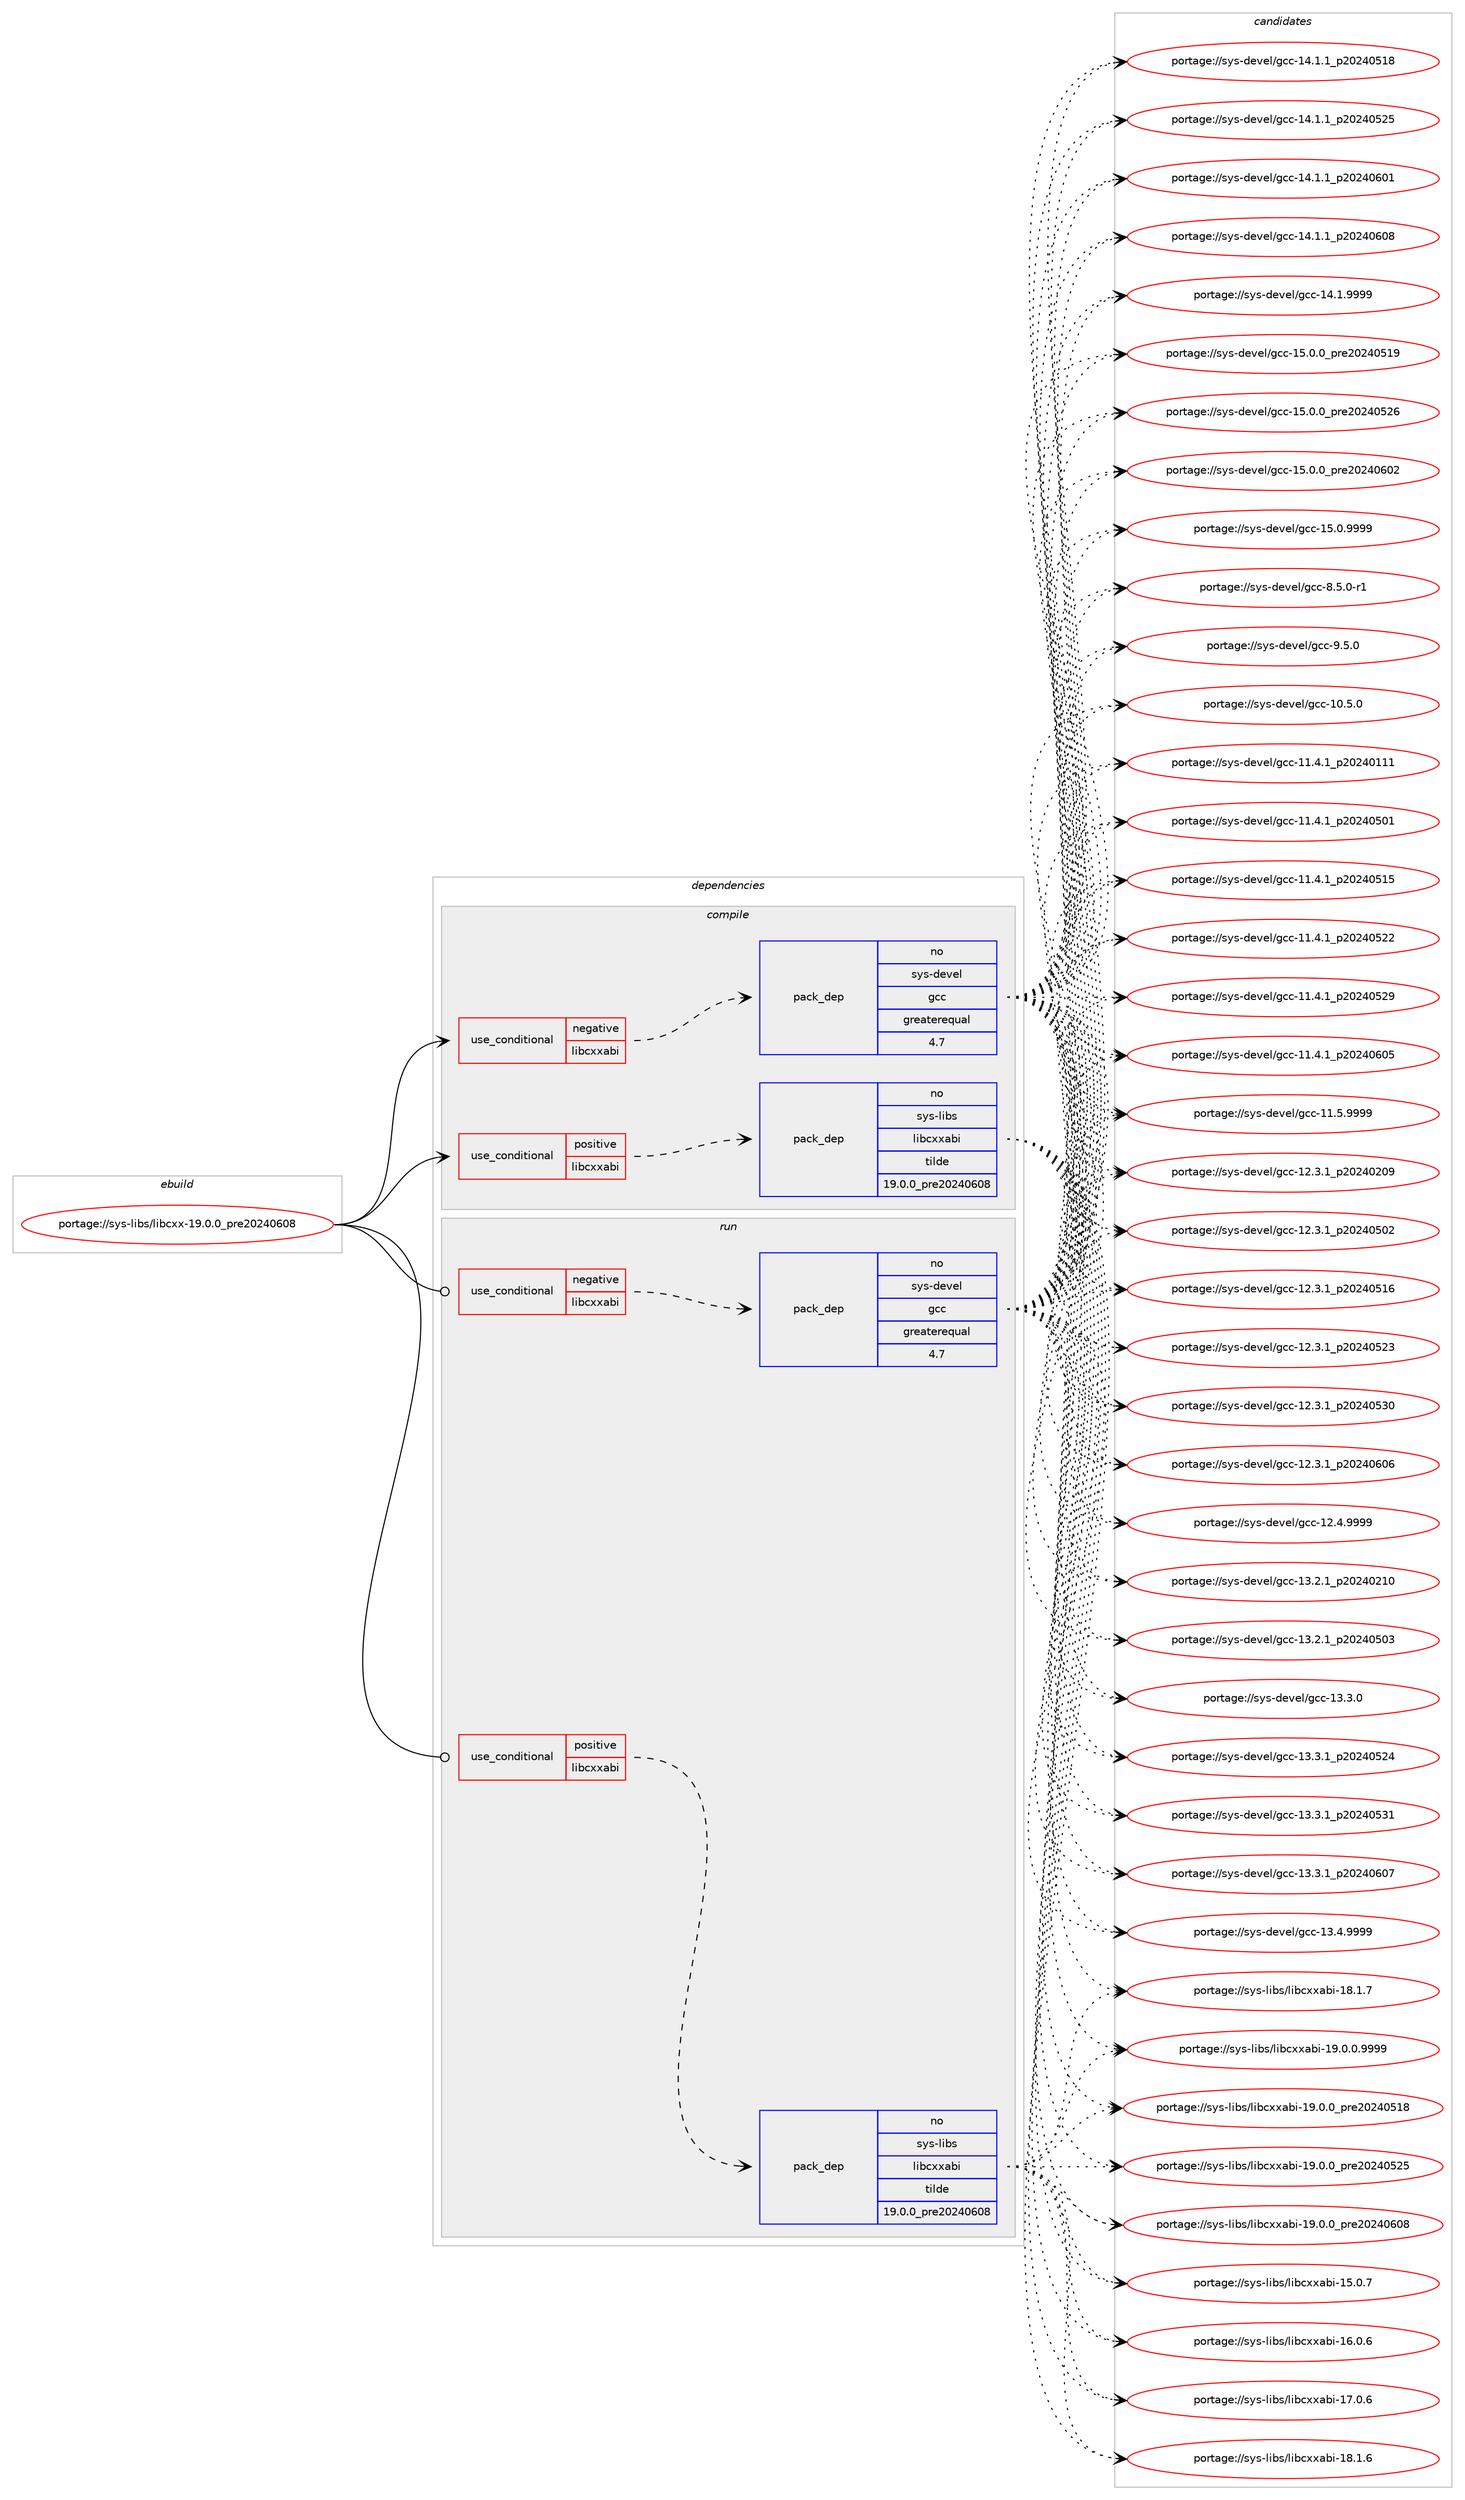 digraph prolog {

# *************
# Graph options
# *************

newrank=true;
concentrate=true;
compound=true;
graph [rankdir=LR,fontname=Helvetica,fontsize=10,ranksep=1.5];#, ranksep=2.5, nodesep=0.2];
edge  [arrowhead=vee];
node  [fontname=Helvetica,fontsize=10];

# **********
# The ebuild
# **********

subgraph cluster_leftcol {
color=gray;
rank=same;
label=<<i>ebuild</i>>;
id [label="portage://sys-libs/libcxx-19.0.0_pre20240608", color=red, width=4, href="../sys-libs/libcxx-19.0.0_pre20240608.svg"];
}

# ****************
# The dependencies
# ****************

subgraph cluster_midcol {
color=gray;
label=<<i>dependencies</i>>;
subgraph cluster_compile {
fillcolor="#eeeeee";
style=filled;
label=<<i>compile</i>>;
subgraph cond1071 {
dependency2503 [label=<<TABLE BORDER="0" CELLBORDER="1" CELLSPACING="0" CELLPADDING="4"><TR><TD ROWSPAN="3" CELLPADDING="10">use_conditional</TD></TR><TR><TD>negative</TD></TR><TR><TD>libcxxabi</TD></TR></TABLE>>, shape=none, color=red];
subgraph pack1409 {
dependency2504 [label=<<TABLE BORDER="0" CELLBORDER="1" CELLSPACING="0" CELLPADDING="4" WIDTH="220"><TR><TD ROWSPAN="6" CELLPADDING="30">pack_dep</TD></TR><TR><TD WIDTH="110">no</TD></TR><TR><TD>sys-devel</TD></TR><TR><TD>gcc</TD></TR><TR><TD>greaterequal</TD></TR><TR><TD>4.7</TD></TR></TABLE>>, shape=none, color=blue];
}
dependency2503:e -> dependency2504:w [weight=20,style="dashed",arrowhead="vee"];
}
id:e -> dependency2503:w [weight=20,style="solid",arrowhead="vee"];
subgraph cond1072 {
dependency2505 [label=<<TABLE BORDER="0" CELLBORDER="1" CELLSPACING="0" CELLPADDING="4"><TR><TD ROWSPAN="3" CELLPADDING="10">use_conditional</TD></TR><TR><TD>positive</TD></TR><TR><TD>libcxxabi</TD></TR></TABLE>>, shape=none, color=red];
subgraph pack1410 {
dependency2506 [label=<<TABLE BORDER="0" CELLBORDER="1" CELLSPACING="0" CELLPADDING="4" WIDTH="220"><TR><TD ROWSPAN="6" CELLPADDING="30">pack_dep</TD></TR><TR><TD WIDTH="110">no</TD></TR><TR><TD>sys-libs</TD></TR><TR><TD>libcxxabi</TD></TR><TR><TD>tilde</TD></TR><TR><TD>19.0.0_pre20240608</TD></TR></TABLE>>, shape=none, color=blue];
}
dependency2505:e -> dependency2506:w [weight=20,style="dashed",arrowhead="vee"];
}
id:e -> dependency2505:w [weight=20,style="solid",arrowhead="vee"];
# *** BEGIN UNKNOWN DEPENDENCY TYPE (TODO) ***
# id -> package_dependency(portage://sys-libs/libcxx-19.0.0_pre20240608,install,no,sys-devel,llvm,none,[,,],[slot(19)],[])
# *** END UNKNOWN DEPENDENCY TYPE (TODO) ***

}
subgraph cluster_compileandrun {
fillcolor="#eeeeee";
style=filled;
label=<<i>compile and run</i>>;
}
subgraph cluster_run {
fillcolor="#eeeeee";
style=filled;
label=<<i>run</i>>;
subgraph cond1073 {
dependency2507 [label=<<TABLE BORDER="0" CELLBORDER="1" CELLSPACING="0" CELLPADDING="4"><TR><TD ROWSPAN="3" CELLPADDING="10">use_conditional</TD></TR><TR><TD>negative</TD></TR><TR><TD>libcxxabi</TD></TR></TABLE>>, shape=none, color=red];
subgraph pack1411 {
dependency2508 [label=<<TABLE BORDER="0" CELLBORDER="1" CELLSPACING="0" CELLPADDING="4" WIDTH="220"><TR><TD ROWSPAN="6" CELLPADDING="30">pack_dep</TD></TR><TR><TD WIDTH="110">no</TD></TR><TR><TD>sys-devel</TD></TR><TR><TD>gcc</TD></TR><TR><TD>greaterequal</TD></TR><TR><TD>4.7</TD></TR></TABLE>>, shape=none, color=blue];
}
dependency2507:e -> dependency2508:w [weight=20,style="dashed",arrowhead="vee"];
}
id:e -> dependency2507:w [weight=20,style="solid",arrowhead="odot"];
subgraph cond1074 {
dependency2509 [label=<<TABLE BORDER="0" CELLBORDER="1" CELLSPACING="0" CELLPADDING="4"><TR><TD ROWSPAN="3" CELLPADDING="10">use_conditional</TD></TR><TR><TD>positive</TD></TR><TR><TD>libcxxabi</TD></TR></TABLE>>, shape=none, color=red];
subgraph pack1412 {
dependency2510 [label=<<TABLE BORDER="0" CELLBORDER="1" CELLSPACING="0" CELLPADDING="4" WIDTH="220"><TR><TD ROWSPAN="6" CELLPADDING="30">pack_dep</TD></TR><TR><TD WIDTH="110">no</TD></TR><TR><TD>sys-libs</TD></TR><TR><TD>libcxxabi</TD></TR><TR><TD>tilde</TD></TR><TR><TD>19.0.0_pre20240608</TD></TR></TABLE>>, shape=none, color=blue];
}
dependency2509:e -> dependency2510:w [weight=20,style="dashed",arrowhead="vee"];
}
id:e -> dependency2509:w [weight=20,style="solid",arrowhead="odot"];
}
}

# **************
# The candidates
# **************

subgraph cluster_choices {
rank=same;
color=gray;
label=<<i>candidates</i>>;

subgraph choice1409 {
color=black;
nodesep=1;
choice1151211154510010111810110847103999945494846534648 [label="portage://sys-devel/gcc-10.5.0", color=red, width=4,href="../sys-devel/gcc-10.5.0.svg"];
choice1151211154510010111810110847103999945494946524649951125048505248494949 [label="portage://sys-devel/gcc-11.4.1_p20240111", color=red, width=4,href="../sys-devel/gcc-11.4.1_p20240111.svg"];
choice1151211154510010111810110847103999945494946524649951125048505248534849 [label="portage://sys-devel/gcc-11.4.1_p20240501", color=red, width=4,href="../sys-devel/gcc-11.4.1_p20240501.svg"];
choice1151211154510010111810110847103999945494946524649951125048505248534953 [label="portage://sys-devel/gcc-11.4.1_p20240515", color=red, width=4,href="../sys-devel/gcc-11.4.1_p20240515.svg"];
choice1151211154510010111810110847103999945494946524649951125048505248535050 [label="portage://sys-devel/gcc-11.4.1_p20240522", color=red, width=4,href="../sys-devel/gcc-11.4.1_p20240522.svg"];
choice1151211154510010111810110847103999945494946524649951125048505248535057 [label="portage://sys-devel/gcc-11.4.1_p20240529", color=red, width=4,href="../sys-devel/gcc-11.4.1_p20240529.svg"];
choice1151211154510010111810110847103999945494946524649951125048505248544853 [label="portage://sys-devel/gcc-11.4.1_p20240605", color=red, width=4,href="../sys-devel/gcc-11.4.1_p20240605.svg"];
choice1151211154510010111810110847103999945494946534657575757 [label="portage://sys-devel/gcc-11.5.9999", color=red, width=4,href="../sys-devel/gcc-11.5.9999.svg"];
choice1151211154510010111810110847103999945495046514649951125048505248504857 [label="portage://sys-devel/gcc-12.3.1_p20240209", color=red, width=4,href="../sys-devel/gcc-12.3.1_p20240209.svg"];
choice1151211154510010111810110847103999945495046514649951125048505248534850 [label="portage://sys-devel/gcc-12.3.1_p20240502", color=red, width=4,href="../sys-devel/gcc-12.3.1_p20240502.svg"];
choice1151211154510010111810110847103999945495046514649951125048505248534954 [label="portage://sys-devel/gcc-12.3.1_p20240516", color=red, width=4,href="../sys-devel/gcc-12.3.1_p20240516.svg"];
choice1151211154510010111810110847103999945495046514649951125048505248535051 [label="portage://sys-devel/gcc-12.3.1_p20240523", color=red, width=4,href="../sys-devel/gcc-12.3.1_p20240523.svg"];
choice1151211154510010111810110847103999945495046514649951125048505248535148 [label="portage://sys-devel/gcc-12.3.1_p20240530", color=red, width=4,href="../sys-devel/gcc-12.3.1_p20240530.svg"];
choice1151211154510010111810110847103999945495046514649951125048505248544854 [label="portage://sys-devel/gcc-12.3.1_p20240606", color=red, width=4,href="../sys-devel/gcc-12.3.1_p20240606.svg"];
choice1151211154510010111810110847103999945495046524657575757 [label="portage://sys-devel/gcc-12.4.9999", color=red, width=4,href="../sys-devel/gcc-12.4.9999.svg"];
choice1151211154510010111810110847103999945495146504649951125048505248504948 [label="portage://sys-devel/gcc-13.2.1_p20240210", color=red, width=4,href="../sys-devel/gcc-13.2.1_p20240210.svg"];
choice1151211154510010111810110847103999945495146504649951125048505248534851 [label="portage://sys-devel/gcc-13.2.1_p20240503", color=red, width=4,href="../sys-devel/gcc-13.2.1_p20240503.svg"];
choice1151211154510010111810110847103999945495146514648 [label="portage://sys-devel/gcc-13.3.0", color=red, width=4,href="../sys-devel/gcc-13.3.0.svg"];
choice1151211154510010111810110847103999945495146514649951125048505248535052 [label="portage://sys-devel/gcc-13.3.1_p20240524", color=red, width=4,href="../sys-devel/gcc-13.3.1_p20240524.svg"];
choice1151211154510010111810110847103999945495146514649951125048505248535149 [label="portage://sys-devel/gcc-13.3.1_p20240531", color=red, width=4,href="../sys-devel/gcc-13.3.1_p20240531.svg"];
choice1151211154510010111810110847103999945495146514649951125048505248544855 [label="portage://sys-devel/gcc-13.3.1_p20240607", color=red, width=4,href="../sys-devel/gcc-13.3.1_p20240607.svg"];
choice1151211154510010111810110847103999945495146524657575757 [label="portage://sys-devel/gcc-13.4.9999", color=red, width=4,href="../sys-devel/gcc-13.4.9999.svg"];
choice1151211154510010111810110847103999945495246494649951125048505248534956 [label="portage://sys-devel/gcc-14.1.1_p20240518", color=red, width=4,href="../sys-devel/gcc-14.1.1_p20240518.svg"];
choice1151211154510010111810110847103999945495246494649951125048505248535053 [label="portage://sys-devel/gcc-14.1.1_p20240525", color=red, width=4,href="../sys-devel/gcc-14.1.1_p20240525.svg"];
choice1151211154510010111810110847103999945495246494649951125048505248544849 [label="portage://sys-devel/gcc-14.1.1_p20240601", color=red, width=4,href="../sys-devel/gcc-14.1.1_p20240601.svg"];
choice1151211154510010111810110847103999945495246494649951125048505248544856 [label="portage://sys-devel/gcc-14.1.1_p20240608", color=red, width=4,href="../sys-devel/gcc-14.1.1_p20240608.svg"];
choice1151211154510010111810110847103999945495246494657575757 [label="portage://sys-devel/gcc-14.1.9999", color=red, width=4,href="../sys-devel/gcc-14.1.9999.svg"];
choice1151211154510010111810110847103999945495346484648951121141015048505248534957 [label="portage://sys-devel/gcc-15.0.0_pre20240519", color=red, width=4,href="../sys-devel/gcc-15.0.0_pre20240519.svg"];
choice1151211154510010111810110847103999945495346484648951121141015048505248535054 [label="portage://sys-devel/gcc-15.0.0_pre20240526", color=red, width=4,href="../sys-devel/gcc-15.0.0_pre20240526.svg"];
choice1151211154510010111810110847103999945495346484648951121141015048505248544850 [label="portage://sys-devel/gcc-15.0.0_pre20240602", color=red, width=4,href="../sys-devel/gcc-15.0.0_pre20240602.svg"];
choice1151211154510010111810110847103999945495346484657575757 [label="portage://sys-devel/gcc-15.0.9999", color=red, width=4,href="../sys-devel/gcc-15.0.9999.svg"];
choice115121115451001011181011084710399994556465346484511449 [label="portage://sys-devel/gcc-8.5.0-r1", color=red, width=4,href="../sys-devel/gcc-8.5.0-r1.svg"];
choice11512111545100101118101108471039999455746534648 [label="portage://sys-devel/gcc-9.5.0", color=red, width=4,href="../sys-devel/gcc-9.5.0.svg"];
dependency2504:e -> choice1151211154510010111810110847103999945494846534648:w [style=dotted,weight="100"];
dependency2504:e -> choice1151211154510010111810110847103999945494946524649951125048505248494949:w [style=dotted,weight="100"];
dependency2504:e -> choice1151211154510010111810110847103999945494946524649951125048505248534849:w [style=dotted,weight="100"];
dependency2504:e -> choice1151211154510010111810110847103999945494946524649951125048505248534953:w [style=dotted,weight="100"];
dependency2504:e -> choice1151211154510010111810110847103999945494946524649951125048505248535050:w [style=dotted,weight="100"];
dependency2504:e -> choice1151211154510010111810110847103999945494946524649951125048505248535057:w [style=dotted,weight="100"];
dependency2504:e -> choice1151211154510010111810110847103999945494946524649951125048505248544853:w [style=dotted,weight="100"];
dependency2504:e -> choice1151211154510010111810110847103999945494946534657575757:w [style=dotted,weight="100"];
dependency2504:e -> choice1151211154510010111810110847103999945495046514649951125048505248504857:w [style=dotted,weight="100"];
dependency2504:e -> choice1151211154510010111810110847103999945495046514649951125048505248534850:w [style=dotted,weight="100"];
dependency2504:e -> choice1151211154510010111810110847103999945495046514649951125048505248534954:w [style=dotted,weight="100"];
dependency2504:e -> choice1151211154510010111810110847103999945495046514649951125048505248535051:w [style=dotted,weight="100"];
dependency2504:e -> choice1151211154510010111810110847103999945495046514649951125048505248535148:w [style=dotted,weight="100"];
dependency2504:e -> choice1151211154510010111810110847103999945495046514649951125048505248544854:w [style=dotted,weight="100"];
dependency2504:e -> choice1151211154510010111810110847103999945495046524657575757:w [style=dotted,weight="100"];
dependency2504:e -> choice1151211154510010111810110847103999945495146504649951125048505248504948:w [style=dotted,weight="100"];
dependency2504:e -> choice1151211154510010111810110847103999945495146504649951125048505248534851:w [style=dotted,weight="100"];
dependency2504:e -> choice1151211154510010111810110847103999945495146514648:w [style=dotted,weight="100"];
dependency2504:e -> choice1151211154510010111810110847103999945495146514649951125048505248535052:w [style=dotted,weight="100"];
dependency2504:e -> choice1151211154510010111810110847103999945495146514649951125048505248535149:w [style=dotted,weight="100"];
dependency2504:e -> choice1151211154510010111810110847103999945495146514649951125048505248544855:w [style=dotted,weight="100"];
dependency2504:e -> choice1151211154510010111810110847103999945495146524657575757:w [style=dotted,weight="100"];
dependency2504:e -> choice1151211154510010111810110847103999945495246494649951125048505248534956:w [style=dotted,weight="100"];
dependency2504:e -> choice1151211154510010111810110847103999945495246494649951125048505248535053:w [style=dotted,weight="100"];
dependency2504:e -> choice1151211154510010111810110847103999945495246494649951125048505248544849:w [style=dotted,weight="100"];
dependency2504:e -> choice1151211154510010111810110847103999945495246494649951125048505248544856:w [style=dotted,weight="100"];
dependency2504:e -> choice1151211154510010111810110847103999945495246494657575757:w [style=dotted,weight="100"];
dependency2504:e -> choice1151211154510010111810110847103999945495346484648951121141015048505248534957:w [style=dotted,weight="100"];
dependency2504:e -> choice1151211154510010111810110847103999945495346484648951121141015048505248535054:w [style=dotted,weight="100"];
dependency2504:e -> choice1151211154510010111810110847103999945495346484648951121141015048505248544850:w [style=dotted,weight="100"];
dependency2504:e -> choice1151211154510010111810110847103999945495346484657575757:w [style=dotted,weight="100"];
dependency2504:e -> choice115121115451001011181011084710399994556465346484511449:w [style=dotted,weight="100"];
dependency2504:e -> choice11512111545100101118101108471039999455746534648:w [style=dotted,weight="100"];
}
subgraph choice1410 {
color=black;
nodesep=1;
choice1151211154510810598115471081059899120120979810545495346484655 [label="portage://sys-libs/libcxxabi-15.0.7", color=red, width=4,href="../sys-libs/libcxxabi-15.0.7.svg"];
choice1151211154510810598115471081059899120120979810545495446484654 [label="portage://sys-libs/libcxxabi-16.0.6", color=red, width=4,href="../sys-libs/libcxxabi-16.0.6.svg"];
choice1151211154510810598115471081059899120120979810545495546484654 [label="portage://sys-libs/libcxxabi-17.0.6", color=red, width=4,href="../sys-libs/libcxxabi-17.0.6.svg"];
choice1151211154510810598115471081059899120120979810545495646494654 [label="portage://sys-libs/libcxxabi-18.1.6", color=red, width=4,href="../sys-libs/libcxxabi-18.1.6.svg"];
choice1151211154510810598115471081059899120120979810545495646494655 [label="portage://sys-libs/libcxxabi-18.1.7", color=red, width=4,href="../sys-libs/libcxxabi-18.1.7.svg"];
choice11512111545108105981154710810598991201209798105454957464846484657575757 [label="portage://sys-libs/libcxxabi-19.0.0.9999", color=red, width=4,href="../sys-libs/libcxxabi-19.0.0.9999.svg"];
choice1151211154510810598115471081059899120120979810545495746484648951121141015048505248534956 [label="portage://sys-libs/libcxxabi-19.0.0_pre20240518", color=red, width=4,href="../sys-libs/libcxxabi-19.0.0_pre20240518.svg"];
choice1151211154510810598115471081059899120120979810545495746484648951121141015048505248535053 [label="portage://sys-libs/libcxxabi-19.0.0_pre20240525", color=red, width=4,href="../sys-libs/libcxxabi-19.0.0_pre20240525.svg"];
choice1151211154510810598115471081059899120120979810545495746484648951121141015048505248544856 [label="portage://sys-libs/libcxxabi-19.0.0_pre20240608", color=red, width=4,href="../sys-libs/libcxxabi-19.0.0_pre20240608.svg"];
dependency2506:e -> choice1151211154510810598115471081059899120120979810545495346484655:w [style=dotted,weight="100"];
dependency2506:e -> choice1151211154510810598115471081059899120120979810545495446484654:w [style=dotted,weight="100"];
dependency2506:e -> choice1151211154510810598115471081059899120120979810545495546484654:w [style=dotted,weight="100"];
dependency2506:e -> choice1151211154510810598115471081059899120120979810545495646494654:w [style=dotted,weight="100"];
dependency2506:e -> choice1151211154510810598115471081059899120120979810545495646494655:w [style=dotted,weight="100"];
dependency2506:e -> choice11512111545108105981154710810598991201209798105454957464846484657575757:w [style=dotted,weight="100"];
dependency2506:e -> choice1151211154510810598115471081059899120120979810545495746484648951121141015048505248534956:w [style=dotted,weight="100"];
dependency2506:e -> choice1151211154510810598115471081059899120120979810545495746484648951121141015048505248535053:w [style=dotted,weight="100"];
dependency2506:e -> choice1151211154510810598115471081059899120120979810545495746484648951121141015048505248544856:w [style=dotted,weight="100"];
}
subgraph choice1411 {
color=black;
nodesep=1;
choice1151211154510010111810110847103999945494846534648 [label="portage://sys-devel/gcc-10.5.0", color=red, width=4,href="../sys-devel/gcc-10.5.0.svg"];
choice1151211154510010111810110847103999945494946524649951125048505248494949 [label="portage://sys-devel/gcc-11.4.1_p20240111", color=red, width=4,href="../sys-devel/gcc-11.4.1_p20240111.svg"];
choice1151211154510010111810110847103999945494946524649951125048505248534849 [label="portage://sys-devel/gcc-11.4.1_p20240501", color=red, width=4,href="../sys-devel/gcc-11.4.1_p20240501.svg"];
choice1151211154510010111810110847103999945494946524649951125048505248534953 [label="portage://sys-devel/gcc-11.4.1_p20240515", color=red, width=4,href="../sys-devel/gcc-11.4.1_p20240515.svg"];
choice1151211154510010111810110847103999945494946524649951125048505248535050 [label="portage://sys-devel/gcc-11.4.1_p20240522", color=red, width=4,href="../sys-devel/gcc-11.4.1_p20240522.svg"];
choice1151211154510010111810110847103999945494946524649951125048505248535057 [label="portage://sys-devel/gcc-11.4.1_p20240529", color=red, width=4,href="../sys-devel/gcc-11.4.1_p20240529.svg"];
choice1151211154510010111810110847103999945494946524649951125048505248544853 [label="portage://sys-devel/gcc-11.4.1_p20240605", color=red, width=4,href="../sys-devel/gcc-11.4.1_p20240605.svg"];
choice1151211154510010111810110847103999945494946534657575757 [label="portage://sys-devel/gcc-11.5.9999", color=red, width=4,href="../sys-devel/gcc-11.5.9999.svg"];
choice1151211154510010111810110847103999945495046514649951125048505248504857 [label="portage://sys-devel/gcc-12.3.1_p20240209", color=red, width=4,href="../sys-devel/gcc-12.3.1_p20240209.svg"];
choice1151211154510010111810110847103999945495046514649951125048505248534850 [label="portage://sys-devel/gcc-12.3.1_p20240502", color=red, width=4,href="../sys-devel/gcc-12.3.1_p20240502.svg"];
choice1151211154510010111810110847103999945495046514649951125048505248534954 [label="portage://sys-devel/gcc-12.3.1_p20240516", color=red, width=4,href="../sys-devel/gcc-12.3.1_p20240516.svg"];
choice1151211154510010111810110847103999945495046514649951125048505248535051 [label="portage://sys-devel/gcc-12.3.1_p20240523", color=red, width=4,href="../sys-devel/gcc-12.3.1_p20240523.svg"];
choice1151211154510010111810110847103999945495046514649951125048505248535148 [label="portage://sys-devel/gcc-12.3.1_p20240530", color=red, width=4,href="../sys-devel/gcc-12.3.1_p20240530.svg"];
choice1151211154510010111810110847103999945495046514649951125048505248544854 [label="portage://sys-devel/gcc-12.3.1_p20240606", color=red, width=4,href="../sys-devel/gcc-12.3.1_p20240606.svg"];
choice1151211154510010111810110847103999945495046524657575757 [label="portage://sys-devel/gcc-12.4.9999", color=red, width=4,href="../sys-devel/gcc-12.4.9999.svg"];
choice1151211154510010111810110847103999945495146504649951125048505248504948 [label="portage://sys-devel/gcc-13.2.1_p20240210", color=red, width=4,href="../sys-devel/gcc-13.2.1_p20240210.svg"];
choice1151211154510010111810110847103999945495146504649951125048505248534851 [label="portage://sys-devel/gcc-13.2.1_p20240503", color=red, width=4,href="../sys-devel/gcc-13.2.1_p20240503.svg"];
choice1151211154510010111810110847103999945495146514648 [label="portage://sys-devel/gcc-13.3.0", color=red, width=4,href="../sys-devel/gcc-13.3.0.svg"];
choice1151211154510010111810110847103999945495146514649951125048505248535052 [label="portage://sys-devel/gcc-13.3.1_p20240524", color=red, width=4,href="../sys-devel/gcc-13.3.1_p20240524.svg"];
choice1151211154510010111810110847103999945495146514649951125048505248535149 [label="portage://sys-devel/gcc-13.3.1_p20240531", color=red, width=4,href="../sys-devel/gcc-13.3.1_p20240531.svg"];
choice1151211154510010111810110847103999945495146514649951125048505248544855 [label="portage://sys-devel/gcc-13.3.1_p20240607", color=red, width=4,href="../sys-devel/gcc-13.3.1_p20240607.svg"];
choice1151211154510010111810110847103999945495146524657575757 [label="portage://sys-devel/gcc-13.4.9999", color=red, width=4,href="../sys-devel/gcc-13.4.9999.svg"];
choice1151211154510010111810110847103999945495246494649951125048505248534956 [label="portage://sys-devel/gcc-14.1.1_p20240518", color=red, width=4,href="../sys-devel/gcc-14.1.1_p20240518.svg"];
choice1151211154510010111810110847103999945495246494649951125048505248535053 [label="portage://sys-devel/gcc-14.1.1_p20240525", color=red, width=4,href="../sys-devel/gcc-14.1.1_p20240525.svg"];
choice1151211154510010111810110847103999945495246494649951125048505248544849 [label="portage://sys-devel/gcc-14.1.1_p20240601", color=red, width=4,href="../sys-devel/gcc-14.1.1_p20240601.svg"];
choice1151211154510010111810110847103999945495246494649951125048505248544856 [label="portage://sys-devel/gcc-14.1.1_p20240608", color=red, width=4,href="../sys-devel/gcc-14.1.1_p20240608.svg"];
choice1151211154510010111810110847103999945495246494657575757 [label="portage://sys-devel/gcc-14.1.9999", color=red, width=4,href="../sys-devel/gcc-14.1.9999.svg"];
choice1151211154510010111810110847103999945495346484648951121141015048505248534957 [label="portage://sys-devel/gcc-15.0.0_pre20240519", color=red, width=4,href="../sys-devel/gcc-15.0.0_pre20240519.svg"];
choice1151211154510010111810110847103999945495346484648951121141015048505248535054 [label="portage://sys-devel/gcc-15.0.0_pre20240526", color=red, width=4,href="../sys-devel/gcc-15.0.0_pre20240526.svg"];
choice1151211154510010111810110847103999945495346484648951121141015048505248544850 [label="portage://sys-devel/gcc-15.0.0_pre20240602", color=red, width=4,href="../sys-devel/gcc-15.0.0_pre20240602.svg"];
choice1151211154510010111810110847103999945495346484657575757 [label="portage://sys-devel/gcc-15.0.9999", color=red, width=4,href="../sys-devel/gcc-15.0.9999.svg"];
choice115121115451001011181011084710399994556465346484511449 [label="portage://sys-devel/gcc-8.5.0-r1", color=red, width=4,href="../sys-devel/gcc-8.5.0-r1.svg"];
choice11512111545100101118101108471039999455746534648 [label="portage://sys-devel/gcc-9.5.0", color=red, width=4,href="../sys-devel/gcc-9.5.0.svg"];
dependency2508:e -> choice1151211154510010111810110847103999945494846534648:w [style=dotted,weight="100"];
dependency2508:e -> choice1151211154510010111810110847103999945494946524649951125048505248494949:w [style=dotted,weight="100"];
dependency2508:e -> choice1151211154510010111810110847103999945494946524649951125048505248534849:w [style=dotted,weight="100"];
dependency2508:e -> choice1151211154510010111810110847103999945494946524649951125048505248534953:w [style=dotted,weight="100"];
dependency2508:e -> choice1151211154510010111810110847103999945494946524649951125048505248535050:w [style=dotted,weight="100"];
dependency2508:e -> choice1151211154510010111810110847103999945494946524649951125048505248535057:w [style=dotted,weight="100"];
dependency2508:e -> choice1151211154510010111810110847103999945494946524649951125048505248544853:w [style=dotted,weight="100"];
dependency2508:e -> choice1151211154510010111810110847103999945494946534657575757:w [style=dotted,weight="100"];
dependency2508:e -> choice1151211154510010111810110847103999945495046514649951125048505248504857:w [style=dotted,weight="100"];
dependency2508:e -> choice1151211154510010111810110847103999945495046514649951125048505248534850:w [style=dotted,weight="100"];
dependency2508:e -> choice1151211154510010111810110847103999945495046514649951125048505248534954:w [style=dotted,weight="100"];
dependency2508:e -> choice1151211154510010111810110847103999945495046514649951125048505248535051:w [style=dotted,weight="100"];
dependency2508:e -> choice1151211154510010111810110847103999945495046514649951125048505248535148:w [style=dotted,weight="100"];
dependency2508:e -> choice1151211154510010111810110847103999945495046514649951125048505248544854:w [style=dotted,weight="100"];
dependency2508:e -> choice1151211154510010111810110847103999945495046524657575757:w [style=dotted,weight="100"];
dependency2508:e -> choice1151211154510010111810110847103999945495146504649951125048505248504948:w [style=dotted,weight="100"];
dependency2508:e -> choice1151211154510010111810110847103999945495146504649951125048505248534851:w [style=dotted,weight="100"];
dependency2508:e -> choice1151211154510010111810110847103999945495146514648:w [style=dotted,weight="100"];
dependency2508:e -> choice1151211154510010111810110847103999945495146514649951125048505248535052:w [style=dotted,weight="100"];
dependency2508:e -> choice1151211154510010111810110847103999945495146514649951125048505248535149:w [style=dotted,weight="100"];
dependency2508:e -> choice1151211154510010111810110847103999945495146514649951125048505248544855:w [style=dotted,weight="100"];
dependency2508:e -> choice1151211154510010111810110847103999945495146524657575757:w [style=dotted,weight="100"];
dependency2508:e -> choice1151211154510010111810110847103999945495246494649951125048505248534956:w [style=dotted,weight="100"];
dependency2508:e -> choice1151211154510010111810110847103999945495246494649951125048505248535053:w [style=dotted,weight="100"];
dependency2508:e -> choice1151211154510010111810110847103999945495246494649951125048505248544849:w [style=dotted,weight="100"];
dependency2508:e -> choice1151211154510010111810110847103999945495246494649951125048505248544856:w [style=dotted,weight="100"];
dependency2508:e -> choice1151211154510010111810110847103999945495246494657575757:w [style=dotted,weight="100"];
dependency2508:e -> choice1151211154510010111810110847103999945495346484648951121141015048505248534957:w [style=dotted,weight="100"];
dependency2508:e -> choice1151211154510010111810110847103999945495346484648951121141015048505248535054:w [style=dotted,weight="100"];
dependency2508:e -> choice1151211154510010111810110847103999945495346484648951121141015048505248544850:w [style=dotted,weight="100"];
dependency2508:e -> choice1151211154510010111810110847103999945495346484657575757:w [style=dotted,weight="100"];
dependency2508:e -> choice115121115451001011181011084710399994556465346484511449:w [style=dotted,weight="100"];
dependency2508:e -> choice11512111545100101118101108471039999455746534648:w [style=dotted,weight="100"];
}
subgraph choice1412 {
color=black;
nodesep=1;
choice1151211154510810598115471081059899120120979810545495346484655 [label="portage://sys-libs/libcxxabi-15.0.7", color=red, width=4,href="../sys-libs/libcxxabi-15.0.7.svg"];
choice1151211154510810598115471081059899120120979810545495446484654 [label="portage://sys-libs/libcxxabi-16.0.6", color=red, width=4,href="../sys-libs/libcxxabi-16.0.6.svg"];
choice1151211154510810598115471081059899120120979810545495546484654 [label="portage://sys-libs/libcxxabi-17.0.6", color=red, width=4,href="../sys-libs/libcxxabi-17.0.6.svg"];
choice1151211154510810598115471081059899120120979810545495646494654 [label="portage://sys-libs/libcxxabi-18.1.6", color=red, width=4,href="../sys-libs/libcxxabi-18.1.6.svg"];
choice1151211154510810598115471081059899120120979810545495646494655 [label="portage://sys-libs/libcxxabi-18.1.7", color=red, width=4,href="../sys-libs/libcxxabi-18.1.7.svg"];
choice11512111545108105981154710810598991201209798105454957464846484657575757 [label="portage://sys-libs/libcxxabi-19.0.0.9999", color=red, width=4,href="../sys-libs/libcxxabi-19.0.0.9999.svg"];
choice1151211154510810598115471081059899120120979810545495746484648951121141015048505248534956 [label="portage://sys-libs/libcxxabi-19.0.0_pre20240518", color=red, width=4,href="../sys-libs/libcxxabi-19.0.0_pre20240518.svg"];
choice1151211154510810598115471081059899120120979810545495746484648951121141015048505248535053 [label="portage://sys-libs/libcxxabi-19.0.0_pre20240525", color=red, width=4,href="../sys-libs/libcxxabi-19.0.0_pre20240525.svg"];
choice1151211154510810598115471081059899120120979810545495746484648951121141015048505248544856 [label="portage://sys-libs/libcxxabi-19.0.0_pre20240608", color=red, width=4,href="../sys-libs/libcxxabi-19.0.0_pre20240608.svg"];
dependency2510:e -> choice1151211154510810598115471081059899120120979810545495346484655:w [style=dotted,weight="100"];
dependency2510:e -> choice1151211154510810598115471081059899120120979810545495446484654:w [style=dotted,weight="100"];
dependency2510:e -> choice1151211154510810598115471081059899120120979810545495546484654:w [style=dotted,weight="100"];
dependency2510:e -> choice1151211154510810598115471081059899120120979810545495646494654:w [style=dotted,weight="100"];
dependency2510:e -> choice1151211154510810598115471081059899120120979810545495646494655:w [style=dotted,weight="100"];
dependency2510:e -> choice11512111545108105981154710810598991201209798105454957464846484657575757:w [style=dotted,weight="100"];
dependency2510:e -> choice1151211154510810598115471081059899120120979810545495746484648951121141015048505248534956:w [style=dotted,weight="100"];
dependency2510:e -> choice1151211154510810598115471081059899120120979810545495746484648951121141015048505248535053:w [style=dotted,weight="100"];
dependency2510:e -> choice1151211154510810598115471081059899120120979810545495746484648951121141015048505248544856:w [style=dotted,weight="100"];
}
}

}
